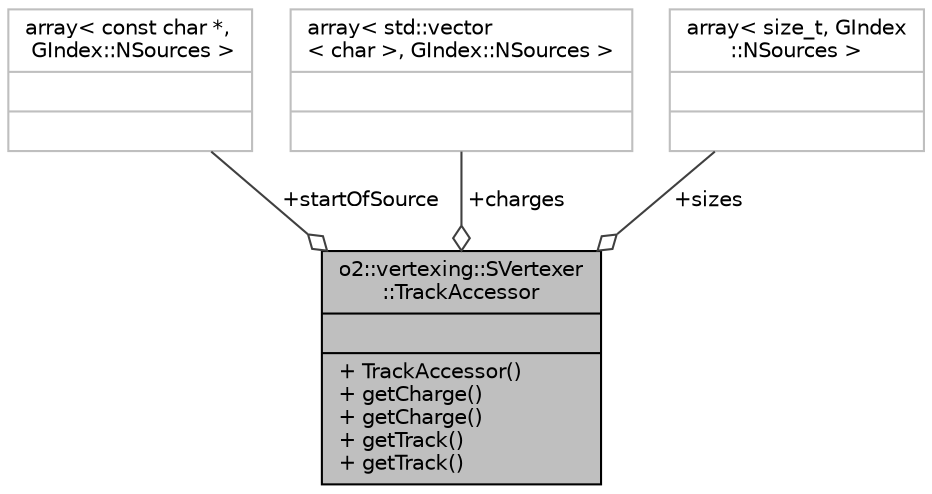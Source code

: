 digraph "o2::vertexing::SVertexer::TrackAccessor"
{
 // INTERACTIVE_SVG=YES
  bgcolor="transparent";
  edge [fontname="Helvetica",fontsize="10",labelfontname="Helvetica",labelfontsize="10"];
  node [fontname="Helvetica",fontsize="10",shape=record];
  Node1 [label="{o2::vertexing::SVertexer\l::TrackAccessor\n||+ TrackAccessor()\l+ getCharge()\l+ getCharge()\l+ getTrack()\l+ getTrack()\l}",height=0.2,width=0.4,color="black", fillcolor="grey75", style="filled", fontcolor="black"];
  Node2 -> Node1 [color="grey25",fontsize="10",style="solid",label=" +startOfSource" ,arrowhead="odiamond",fontname="Helvetica"];
  Node2 [label="{array\< const char *,\l GIndex::NSources \>\n||}",height=0.2,width=0.4,color="grey75"];
  Node3 -> Node1 [color="grey25",fontsize="10",style="solid",label=" +charges" ,arrowhead="odiamond",fontname="Helvetica"];
  Node3 [label="{array\< std::vector\l\< char \>, GIndex::NSources \>\n||}",height=0.2,width=0.4,color="grey75"];
  Node4 -> Node1 [color="grey25",fontsize="10",style="solid",label=" +sizes" ,arrowhead="odiamond",fontname="Helvetica"];
  Node4 [label="{array\< size_t, GIndex\l::NSources \>\n||}",height=0.2,width=0.4,color="grey75"];
}
